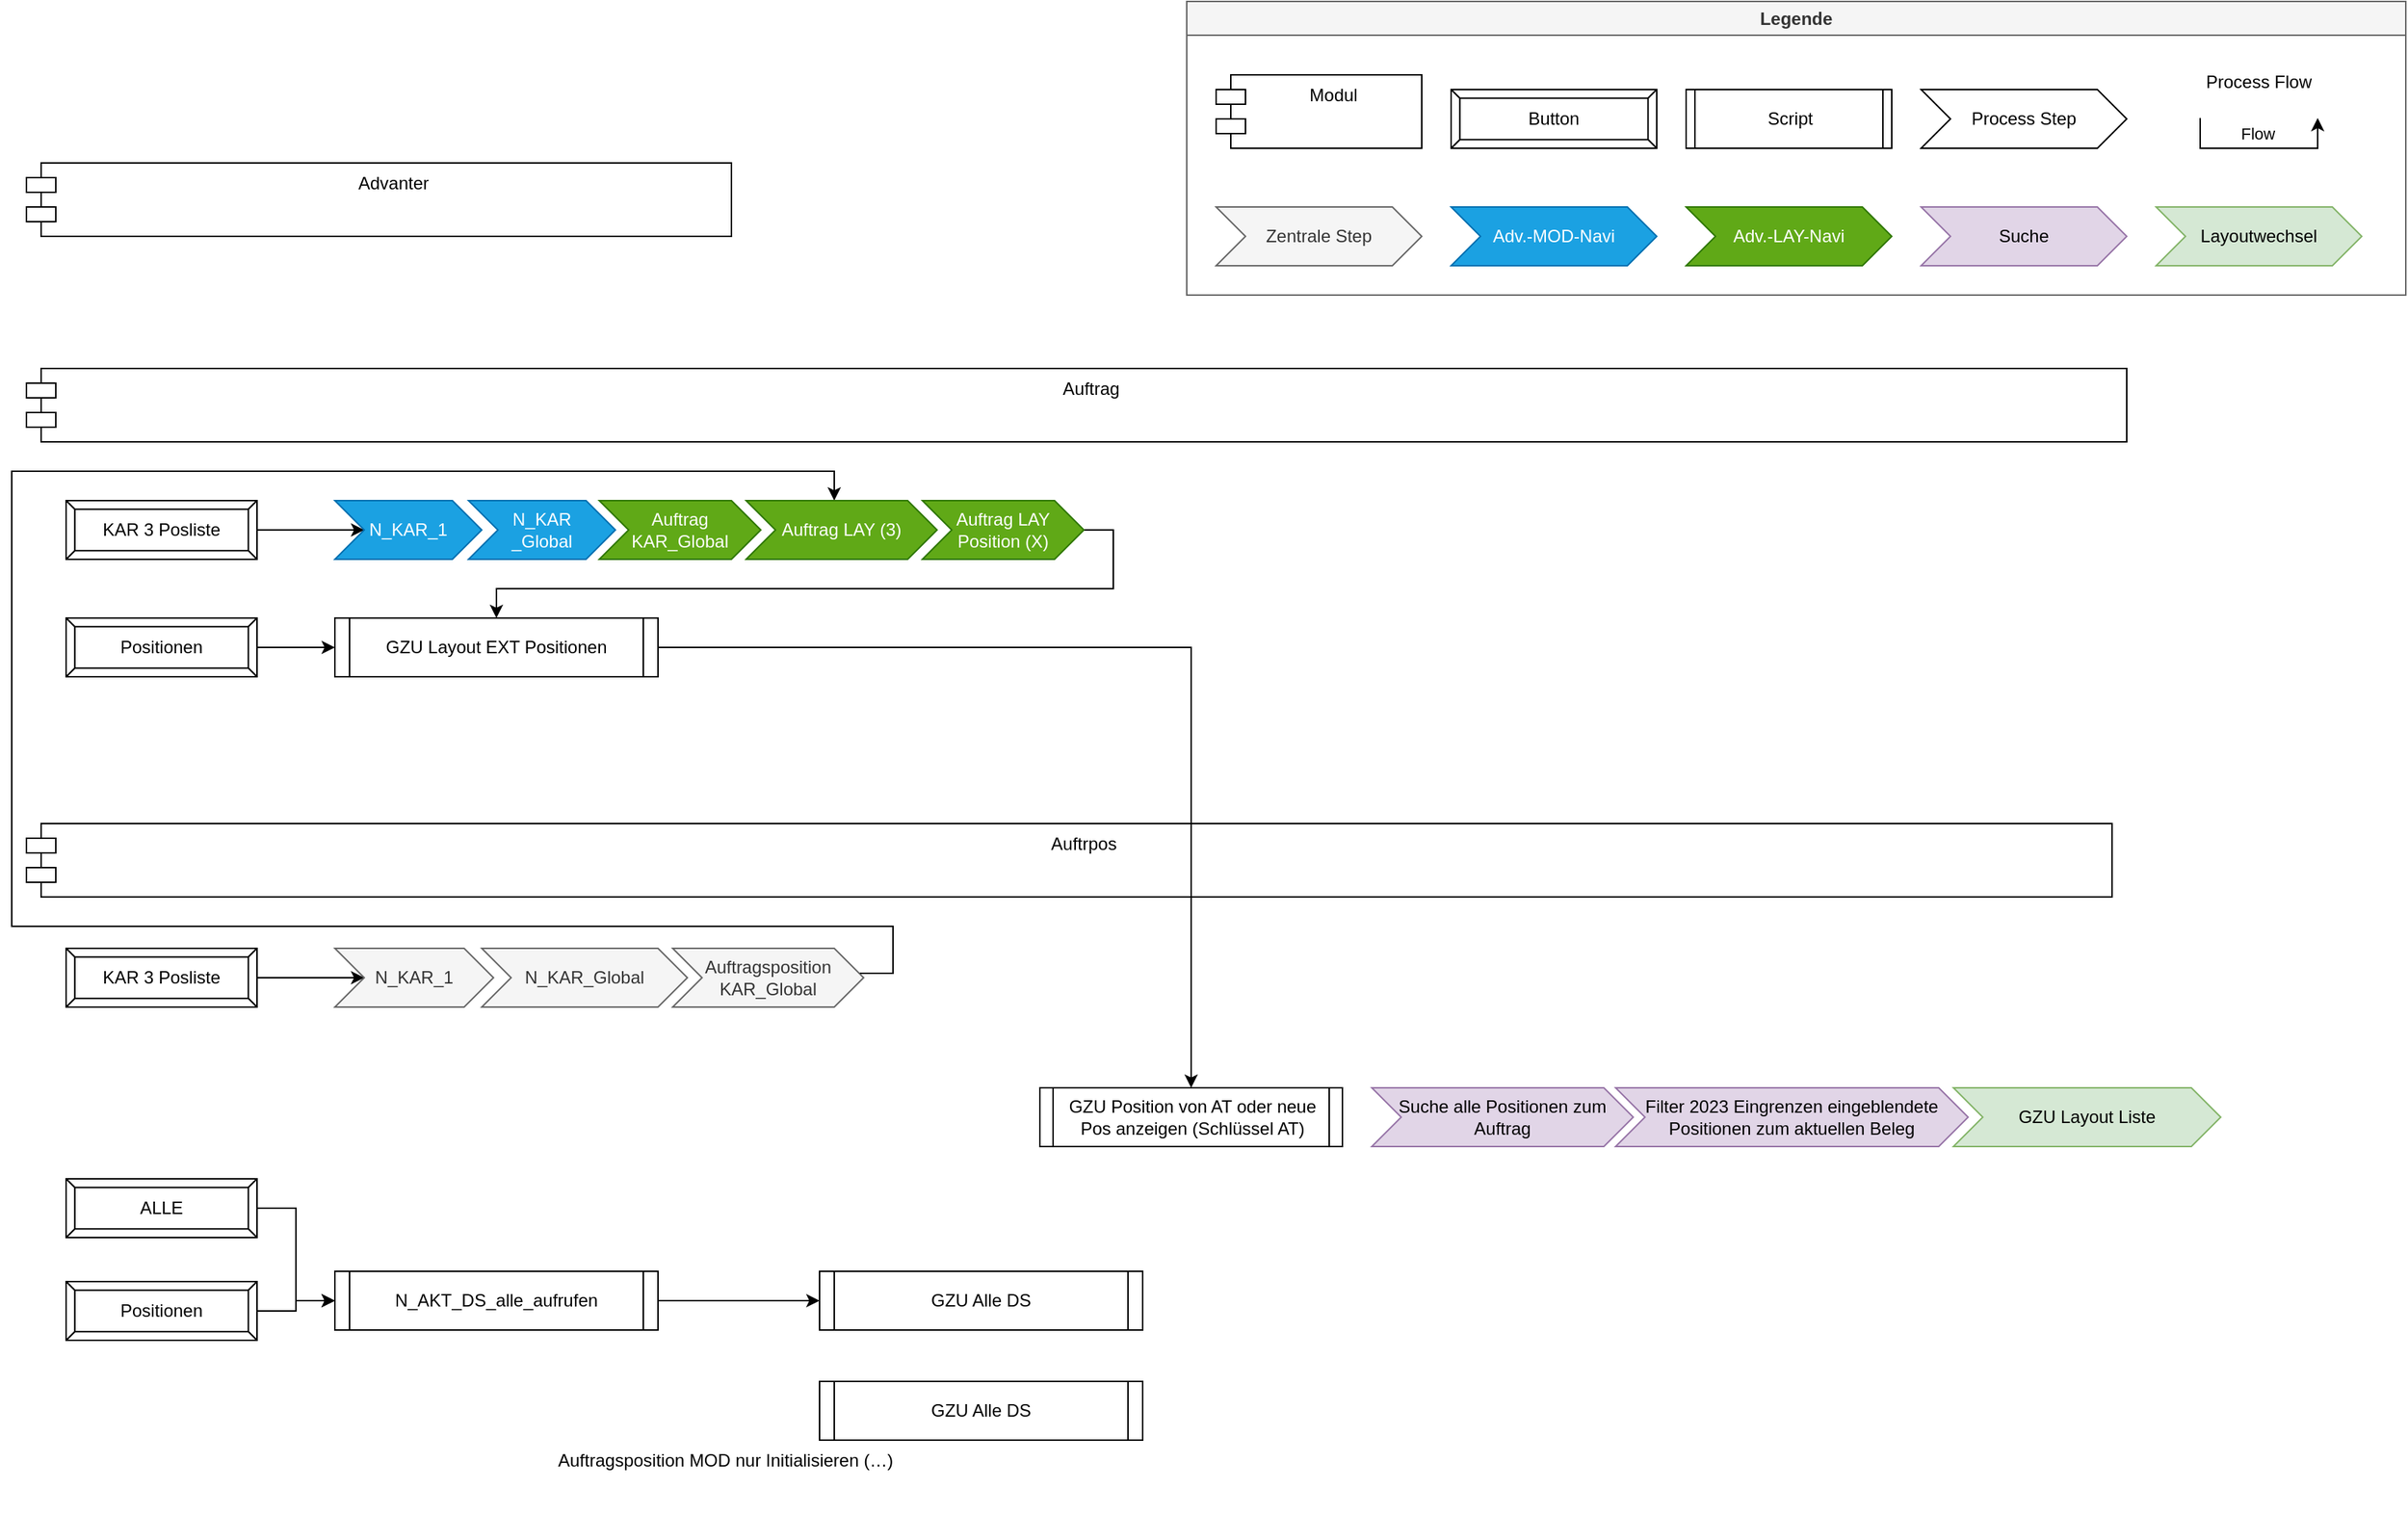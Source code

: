 <mxfile version="21.3.7" type="github">
  <diagram name="Page-1" id="edf60f1a-56cd-e834-aa8a-f176f3a09ee4">
    <mxGraphModel dx="1592" dy="1825" grid="1" gridSize="10" guides="1" tooltips="1" connect="1" arrows="1" fold="1" page="1" pageScale="1" pageWidth="1100" pageHeight="850" background="none" math="0" shadow="0">
      <root>
        <mxCell id="0" />
        <mxCell id="1" parent="0" />
        <mxCell id="arC6BPyS2dzSBOW8VH1Y-13" value="Legende" style="swimlane;whiteSpace=wrap;html=1;fillColor=#f5f5f5;fontColor=#333333;strokeColor=#666666;" vertex="1" parent="1">
          <mxGeometry x="850" y="-220" width="830" height="200" as="geometry">
            <mxRectangle x="850" y="-220" width="90" height="30" as="alternateBounds" />
          </mxGeometry>
        </mxCell>
        <mxCell id="arC6BPyS2dzSBOW8VH1Y-2" value="Button" style="labelPosition=center;verticalLabelPosition=middle;align=center;html=1;shape=mxgraph.basic.button;dx=5.89;whiteSpace=wrap;" vertex="1" parent="arC6BPyS2dzSBOW8VH1Y-13">
          <mxGeometry x="180" y="60" width="140" height="40" as="geometry" />
        </mxCell>
        <mxCell id="arC6BPyS2dzSBOW8VH1Y-3" value="Script" style="shape=process;whiteSpace=wrap;html=1;backgroundOutline=1;size=0.045;" vertex="1" parent="arC6BPyS2dzSBOW8VH1Y-13">
          <mxGeometry x="340" y="60" width="140" height="40" as="geometry" />
        </mxCell>
        <mxCell id="arC6BPyS2dzSBOW8VH1Y-4" value="Modul" style="shape=module;align=left;spacingLeft=20;align=center;verticalAlign=top;whiteSpace=wrap;html=1;" vertex="1" parent="arC6BPyS2dzSBOW8VH1Y-13">
          <mxGeometry x="20" y="50" width="140" height="50" as="geometry" />
        </mxCell>
        <mxCell id="arC6BPyS2dzSBOW8VH1Y-5" value="Zentrale Step" style="shape=step;perimeter=stepPerimeter;fixedSize=1;points=[];whiteSpace=wrap;html=1;fillColor=#f5f5f5;fontColor=#333333;strokeColor=#666666;" vertex="1" parent="arC6BPyS2dzSBOW8VH1Y-13">
          <mxGeometry x="20" y="140" width="140" height="40" as="geometry" />
        </mxCell>
        <mxCell id="arC6BPyS2dzSBOW8VH1Y-8" value="Suche" style="shape=step;perimeter=stepPerimeter;fixedSize=1;points=[];whiteSpace=wrap;html=1;fillColor=#e1d5e7;strokeColor=#9673a6;" vertex="1" parent="arC6BPyS2dzSBOW8VH1Y-13">
          <mxGeometry x="500" y="140" width="140" height="40" as="geometry" />
        </mxCell>
        <mxCell id="arC6BPyS2dzSBOW8VH1Y-9" value="Layoutwechsel" style="shape=step;perimeter=stepPerimeter;fixedSize=1;points=[];whiteSpace=wrap;html=1;fillColor=#d5e8d4;strokeColor=#82b366;" vertex="1" parent="arC6BPyS2dzSBOW8VH1Y-13">
          <mxGeometry x="660" y="140" width="140" height="40" as="geometry" />
        </mxCell>
        <mxCell id="arC6BPyS2dzSBOW8VH1Y-10" value="Process Step" style="shape=step;perimeter=stepPerimeter;fixedSize=1;points=[];whiteSpace=wrap;html=1;" vertex="1" parent="arC6BPyS2dzSBOW8VH1Y-13">
          <mxGeometry x="500" y="60" width="140" height="40" as="geometry" />
        </mxCell>
        <mxCell id="arC6BPyS2dzSBOW8VH1Y-11" value="Adv.-MOD-Navi" style="shape=step;perimeter=stepPerimeter;fixedSize=1;points=[];whiteSpace=wrap;html=1;fillColor=#1ba1e2;strokeColor=#006EAF;fontColor=#ffffff;" vertex="1" parent="arC6BPyS2dzSBOW8VH1Y-13">
          <mxGeometry x="180" y="140" width="140" height="40" as="geometry" />
        </mxCell>
        <mxCell id="arC6BPyS2dzSBOW8VH1Y-12" value="Adv.-LAY-Navi" style="shape=step;perimeter=stepPerimeter;fixedSize=1;points=[];whiteSpace=wrap;html=1;fillColor=#60a917;strokeColor=#2D7600;fontColor=#ffffff;" vertex="1" parent="arC6BPyS2dzSBOW8VH1Y-13">
          <mxGeometry x="340" y="140" width="140" height="40" as="geometry" />
        </mxCell>
        <mxCell id="arC6BPyS2dzSBOW8VH1Y-15" value="Flow" style="edgeStyle=orthogonalEdgeStyle;orthogonalLoop=1;jettySize=auto;html=1;rounded=0;" edge="1" parent="arC6BPyS2dzSBOW8VH1Y-13">
          <mxGeometry y="10" width="80" relative="1" as="geometry">
            <mxPoint x="690" y="79.33" as="sourcePoint" />
            <mxPoint x="770" y="79.33" as="targetPoint" />
            <Array as="points">
              <mxPoint x="690" y="100" />
              <mxPoint x="770" y="100" />
            </Array>
            <mxPoint x="-1" as="offset" />
          </mxGeometry>
        </mxCell>
        <mxCell id="arC6BPyS2dzSBOW8VH1Y-16" value="Process Flow" style="text;strokeColor=none;align=center;fillColor=none;html=1;verticalAlign=middle;whiteSpace=wrap;rounded=0;" vertex="1" parent="arC6BPyS2dzSBOW8VH1Y-13">
          <mxGeometry x="675" y="40" width="110" height="30" as="geometry" />
        </mxCell>
        <mxCell id="9XxZq_N7S6UOtmdN4iqu-2" value="Auftrag" style="shape=module;align=left;spacingLeft=20;align=center;verticalAlign=top;whiteSpace=wrap;html=1;" parent="1" vertex="1">
          <mxGeometry x="60" y="30" width="1430" height="50" as="geometry" />
        </mxCell>
        <mxCell id="9XxZq_N7S6UOtmdN4iqu-43" style="edgeStyle=orthogonalEdgeStyle;rounded=0;orthogonalLoop=1;jettySize=auto;html=1;entryX=0;entryY=0.5;entryDx=0;entryDy=0;" parent="1" source="9XxZq_N7S6UOtmdN4iqu-12" target="9XxZq_N7S6UOtmdN4iqu-27" edge="1">
          <mxGeometry relative="1" as="geometry" />
        </mxCell>
        <mxCell id="9XxZq_N7S6UOtmdN4iqu-12" value="ALLE" style="labelPosition=center;verticalLabelPosition=middle;align=center;html=1;shape=mxgraph.basic.button;dx=5.89;whiteSpace=wrap;" parent="1" vertex="1">
          <mxGeometry x="87" y="582" width="130" height="40" as="geometry" />
        </mxCell>
        <mxCell id="9XxZq_N7S6UOtmdN4iqu-39" style="edgeStyle=orthogonalEdgeStyle;rounded=0;orthogonalLoop=1;jettySize=auto;html=1;exitX=1;exitY=0.5;exitDx=0;exitDy=0;entryX=0;entryY=0.5;entryDx=0;entryDy=0;" parent="1" source="9XxZq_N7S6UOtmdN4iqu-27" target="9XxZq_N7S6UOtmdN4iqu-28" edge="1">
          <mxGeometry relative="1" as="geometry" />
        </mxCell>
        <mxCell id="9XxZq_N7S6UOtmdN4iqu-27" value="N_AKT_DS_alle_aufrufen" style="shape=process;whiteSpace=wrap;html=1;backgroundOutline=1;size=0.045;" parent="1" vertex="1">
          <mxGeometry x="270" y="645" width="220" height="40" as="geometry" />
        </mxCell>
        <mxCell id="9XxZq_N7S6UOtmdN4iqu-28" value="GZU Alle DS" style="shape=process;whiteSpace=wrap;html=1;backgroundOutline=1;size=0.045;" parent="1" vertex="1">
          <mxGeometry x="600" y="645" width="220" height="40" as="geometry" />
        </mxCell>
        <mxCell id="9XxZq_N7S6UOtmdN4iqu-42" style="edgeStyle=orthogonalEdgeStyle;rounded=0;orthogonalLoop=1;jettySize=auto;html=1;entryX=0;entryY=0.5;entryDx=0;entryDy=0;" parent="1" source="9XxZq_N7S6UOtmdN4iqu-31" target="9XxZq_N7S6UOtmdN4iqu-27" edge="1">
          <mxGeometry relative="1" as="geometry" />
        </mxCell>
        <mxCell id="9XxZq_N7S6UOtmdN4iqu-31" value="Positionen" style="labelPosition=center;verticalLabelPosition=middle;align=center;html=1;shape=mxgraph.basic.button;dx=5.89;whiteSpace=wrap;" parent="1" vertex="1">
          <mxGeometry x="87" y="652" width="130" height="40" as="geometry" />
        </mxCell>
        <mxCell id="9XxZq_N7S6UOtmdN4iqu-47" value="GZU Alle DS" style="shape=process;whiteSpace=wrap;html=1;backgroundOutline=1;size=0.045;" parent="1" vertex="1">
          <mxGeometry x="600" y="720" width="220" height="40" as="geometry" />
        </mxCell>
        <mxCell id="9XxZq_N7S6UOtmdN4iqu-49" value="Auftragsposition MOD nur Initialisieren (…)" style="text;whiteSpace=wrap;html=1;" parent="1" vertex="1">
          <mxGeometry x="420" y="760" width="560" height="50" as="geometry" />
        </mxCell>
        <mxCell id="9XxZq_N7S6UOtmdN4iqu-59" style="edgeStyle=orthogonalEdgeStyle;rounded=0;orthogonalLoop=1;jettySize=auto;html=1;" parent="1" source="9XxZq_N7S6UOtmdN4iqu-60" target="9XxZq_N7S6UOtmdN4iqu-63" edge="1">
          <mxGeometry relative="1" as="geometry">
            <mxPoint x="270" y="445" as="targetPoint" />
          </mxGeometry>
        </mxCell>
        <mxCell id="9XxZq_N7S6UOtmdN4iqu-60" value="KAR 3 Posliste" style="labelPosition=center;verticalLabelPosition=middle;align=center;html=1;shape=mxgraph.basic.button;dx=5.89;whiteSpace=wrap;" parent="1" vertex="1">
          <mxGeometry x="87" y="425" width="130" height="40" as="geometry" />
        </mxCell>
        <mxCell id="9XxZq_N7S6UOtmdN4iqu-63" value="N_KAR_1" style="shape=step;perimeter=stepPerimeter;fixedSize=1;points=[];whiteSpace=wrap;html=1;fillColor=#f5f5f5;fontColor=#333333;strokeColor=#666666;" parent="1" vertex="1">
          <mxGeometry x="270" y="425" width="108" height="40" as="geometry" />
        </mxCell>
        <mxCell id="9XxZq_N7S6UOtmdN4iqu-64" value="N_KAR_Global" style="shape=step;perimeter=stepPerimeter;fixedSize=1;points=[];whiteSpace=wrap;html=1;fillColor=#f5f5f5;fontColor=#333333;strokeColor=#666666;" parent="1" vertex="1">
          <mxGeometry x="370" y="425" width="140" height="40" as="geometry" />
        </mxCell>
        <mxCell id="9XxZq_N7S6UOtmdN4iqu-75" style="edgeStyle=orthogonalEdgeStyle;rounded=0;orthogonalLoop=1;jettySize=auto;html=1;" parent="1" source="9XxZq_N7S6UOtmdN4iqu-65" target="9XxZq_N7S6UOtmdN4iqu-55" edge="1">
          <mxGeometry relative="1" as="geometry">
            <Array as="points">
              <mxPoint x="650" y="442" />
              <mxPoint x="650" y="410" />
              <mxPoint x="50" y="410" />
              <mxPoint x="50" y="100" />
              <mxPoint x="610" y="100" />
            </Array>
          </mxGeometry>
        </mxCell>
        <mxCell id="9XxZq_N7S6UOtmdN4iqu-65" value="Auftragsposition KAR_Global" style="shape=step;perimeter=stepPerimeter;fixedSize=1;points=[];whiteSpace=wrap;html=1;fillColor=#f5f5f5;fontColor=#333333;strokeColor=#666666;" parent="1" vertex="1">
          <mxGeometry x="500" y="425" width="130" height="40" as="geometry" />
        </mxCell>
        <mxCell id="9XxZq_N7S6UOtmdN4iqu-69" value="Auftrpos" style="shape=module;align=left;spacingLeft=20;align=center;verticalAlign=top;whiteSpace=wrap;html=1;" parent="1" vertex="1">
          <mxGeometry x="60" y="340" width="1420" height="50" as="geometry" />
        </mxCell>
        <mxCell id="9XxZq_N7S6UOtmdN4iqu-70" value="Advanter" style="shape=module;align=left;spacingLeft=20;align=center;verticalAlign=top;whiteSpace=wrap;html=1;" parent="1" vertex="1">
          <mxGeometry x="60" y="-110" width="480" height="50" as="geometry" />
        </mxCell>
        <mxCell id="9XxZq_N7S6UOtmdN4iqu-44" value="KAR 3 Posliste" style="labelPosition=center;verticalLabelPosition=middle;align=center;html=1;shape=mxgraph.basic.button;dx=5.89;whiteSpace=wrap;" parent="1" vertex="1">
          <mxGeometry x="87" y="120" width="130" height="40" as="geometry" />
        </mxCell>
        <mxCell id="9XxZq_N7S6UOtmdN4iqu-46" style="edgeStyle=orthogonalEdgeStyle;rounded=0;orthogonalLoop=1;jettySize=auto;html=1;" parent="1" source="9XxZq_N7S6UOtmdN4iqu-44" target="9XxZq_N7S6UOtmdN4iqu-50" edge="1">
          <mxGeometry relative="1" as="geometry">
            <mxPoint x="270" y="140" as="targetPoint" />
          </mxGeometry>
        </mxCell>
        <mxCell id="9XxZq_N7S6UOtmdN4iqu-50" value="N_KAR_1" style="shape=step;perimeter=stepPerimeter;fixedSize=1;points=[];whiteSpace=wrap;html=1;fillColor=#1ba1e2;fontColor=#ffffff;strokeColor=#006EAF;" parent="1" vertex="1">
          <mxGeometry x="270" y="120" width="100" height="40" as="geometry" />
        </mxCell>
        <mxCell id="9XxZq_N7S6UOtmdN4iqu-51" value="N_KAR&lt;br&gt;_Global" style="shape=step;perimeter=stepPerimeter;fixedSize=1;points=[];whiteSpace=wrap;html=1;fillColor=#1ba1e2;fontColor=#ffffff;strokeColor=#006EAF;" parent="1" vertex="1">
          <mxGeometry x="361" y="120" width="100" height="40" as="geometry" />
        </mxCell>
        <mxCell id="9XxZq_N7S6UOtmdN4iqu-54" value="Auftrag KAR_Global" style="shape=step;perimeter=stepPerimeter;fixedSize=1;points=[];whiteSpace=wrap;html=1;fillColor=#60a917;fontColor=#ffffff;strokeColor=#2D7600;" parent="1" vertex="1">
          <mxGeometry x="450" y="120" width="110" height="40" as="geometry" />
        </mxCell>
        <mxCell id="9XxZq_N7S6UOtmdN4iqu-55" value="Auftrag LAY (3)" style="shape=step;perimeter=stepPerimeter;fixedSize=1;points=[];whiteSpace=wrap;html=1;fillColor=#60a917;fontColor=#ffffff;strokeColor=#2D7600;" parent="1" vertex="1">
          <mxGeometry x="550" y="120" width="130" height="40" as="geometry" />
        </mxCell>
        <mxCell id="arC6BPyS2dzSBOW8VH1Y-1" style="edgeStyle=orthogonalEdgeStyle;rounded=0;orthogonalLoop=1;jettySize=auto;html=1;" edge="1" parent="1" source="9XxZq_N7S6UOtmdN4iqu-56" target="9XxZq_N7S6UOtmdN4iqu-22">
          <mxGeometry relative="1" as="geometry">
            <Array as="points">
              <mxPoint x="800" y="140" />
              <mxPoint x="800" y="180" />
              <mxPoint x="380" y="180" />
            </Array>
          </mxGeometry>
        </mxCell>
        <mxCell id="9XxZq_N7S6UOtmdN4iqu-56" value="Auftrag LAY Position (X)" style="shape=step;perimeter=stepPerimeter;fixedSize=1;points=[];whiteSpace=wrap;html=1;fillColor=#60a917;fontColor=#ffffff;strokeColor=#2D7600;" parent="1" vertex="1">
          <mxGeometry x="670" y="120" width="110" height="40" as="geometry" />
        </mxCell>
        <mxCell id="9XxZq_N7S6UOtmdN4iqu-1" value="Positionen" style="labelPosition=center;verticalLabelPosition=middle;align=center;html=1;shape=mxgraph.basic.button;dx=5.89;whiteSpace=wrap;" parent="1" vertex="1">
          <mxGeometry x="87" y="200" width="130" height="40" as="geometry" />
        </mxCell>
        <mxCell id="9XxZq_N7S6UOtmdN4iqu-17" value="GZU Layout Liste" style="shape=step;perimeter=stepPerimeter;fixedSize=1;points=[];whiteSpace=wrap;html=1;fillColor=#d5e8d4;strokeColor=#82b366;" parent="1" vertex="1">
          <mxGeometry x="1372" y="520" width="182" height="40" as="geometry" />
        </mxCell>
        <mxCell id="9XxZq_N7S6UOtmdN4iqu-21" value="Suche alle Positionen zum Auftrag" style="shape=step;perimeter=stepPerimeter;fixedSize=1;points=[];whiteSpace=wrap;html=1;fillColor=#e1d5e7;strokeColor=#9673a6;" parent="1" vertex="1">
          <mxGeometry x="976" y="520" width="178" height="40" as="geometry" />
        </mxCell>
        <mxCell id="9XxZq_N7S6UOtmdN4iqu-22" value="GZU Layout EXT Positionen" style="shape=process;whiteSpace=wrap;html=1;backgroundOutline=1;size=0.045;" parent="1" vertex="1">
          <mxGeometry x="270" y="200" width="220" height="40" as="geometry" />
        </mxCell>
        <mxCell id="9XxZq_N7S6UOtmdN4iqu-41" style="edgeStyle=orthogonalEdgeStyle;rounded=0;orthogonalLoop=1;jettySize=auto;html=1;" parent="1" source="9XxZq_N7S6UOtmdN4iqu-1" target="9XxZq_N7S6UOtmdN4iqu-22" edge="1">
          <mxGeometry relative="1" as="geometry" />
        </mxCell>
        <mxCell id="9XxZq_N7S6UOtmdN4iqu-25" value="GZU Position von AT oder neue Pos anzeigen (Schlüssel AT)" style="shape=process;whiteSpace=wrap;html=1;backgroundOutline=1;size=0.045;" parent="1" vertex="1">
          <mxGeometry x="750" y="520" width="206" height="40" as="geometry" />
        </mxCell>
        <mxCell id="9XxZq_N7S6UOtmdN4iqu-40" style="edgeStyle=orthogonalEdgeStyle;rounded=0;orthogonalLoop=1;jettySize=auto;html=1;" parent="1" source="9XxZq_N7S6UOtmdN4iqu-22" target="9XxZq_N7S6UOtmdN4iqu-25" edge="1">
          <mxGeometry relative="1" as="geometry" />
        </mxCell>
        <mxCell id="9XxZq_N7S6UOtmdN4iqu-26" value="Filter 2023 Eingrenzen eingeblendete Positionen zum aktuellen Beleg" style="shape=step;perimeter=stepPerimeter;fixedSize=1;points=[];whiteSpace=wrap;html=1;fillColor=#e1d5e7;strokeColor=#9673a6;" parent="1" vertex="1">
          <mxGeometry x="1142" y="520" width="240" height="40" as="geometry" />
        </mxCell>
      </root>
    </mxGraphModel>
  </diagram>
</mxfile>
